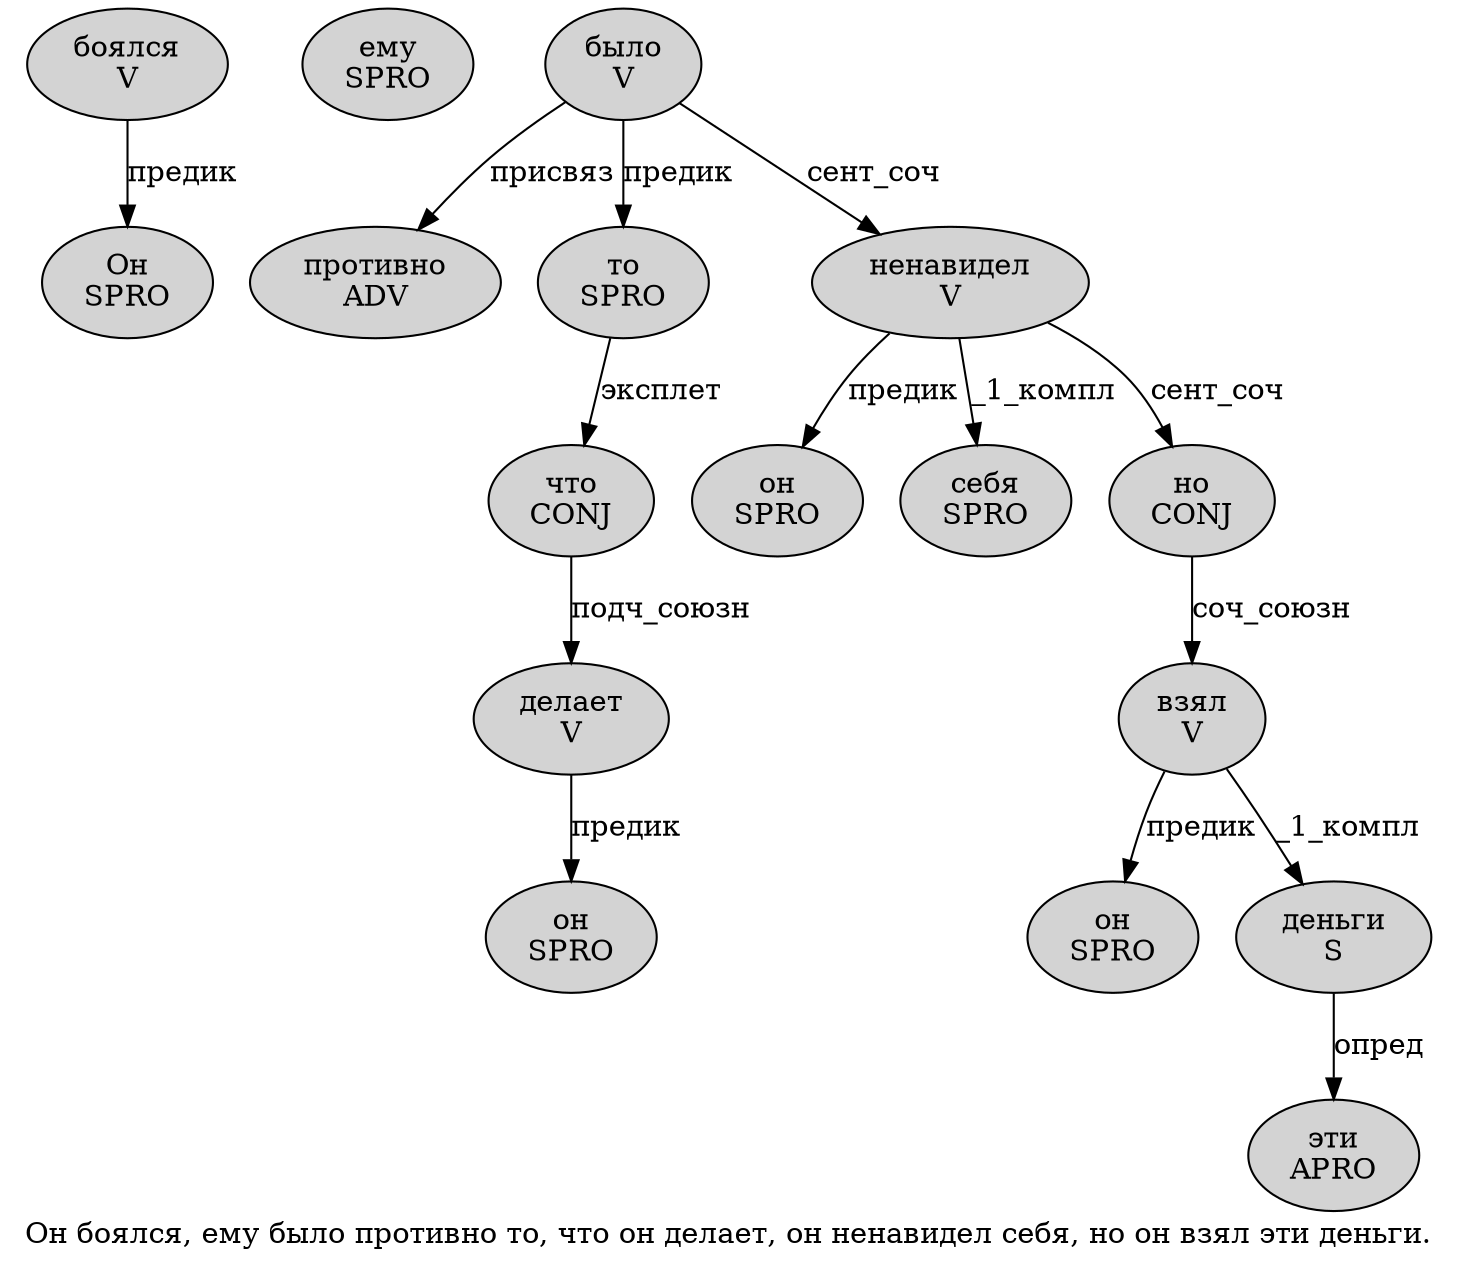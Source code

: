 digraph SENTENCE_1385 {
	graph [label="Он боялся, ему было противно то, что он делает, он ненавидел себя, но он взял эти деньги."]
	node [style=filled]
		0 [label="Он
SPRO" color="" fillcolor=lightgray penwidth=1 shape=ellipse]
		1 [label="боялся
V" color="" fillcolor=lightgray penwidth=1 shape=ellipse]
		3 [label="ему
SPRO" color="" fillcolor=lightgray penwidth=1 shape=ellipse]
		4 [label="было
V" color="" fillcolor=lightgray penwidth=1 shape=ellipse]
		5 [label="противно
ADV" color="" fillcolor=lightgray penwidth=1 shape=ellipse]
		6 [label="то
SPRO" color="" fillcolor=lightgray penwidth=1 shape=ellipse]
		8 [label="что
CONJ" color="" fillcolor=lightgray penwidth=1 shape=ellipse]
		9 [label="он
SPRO" color="" fillcolor=lightgray penwidth=1 shape=ellipse]
		10 [label="делает
V" color="" fillcolor=lightgray penwidth=1 shape=ellipse]
		12 [label="он
SPRO" color="" fillcolor=lightgray penwidth=1 shape=ellipse]
		13 [label="ненавидел
V" color="" fillcolor=lightgray penwidth=1 shape=ellipse]
		14 [label="себя
SPRO" color="" fillcolor=lightgray penwidth=1 shape=ellipse]
		16 [label="но
CONJ" color="" fillcolor=lightgray penwidth=1 shape=ellipse]
		17 [label="он
SPRO" color="" fillcolor=lightgray penwidth=1 shape=ellipse]
		18 [label="взял
V" color="" fillcolor=lightgray penwidth=1 shape=ellipse]
		19 [label="эти
APRO" color="" fillcolor=lightgray penwidth=1 shape=ellipse]
		20 [label="деньги
S" color="" fillcolor=lightgray penwidth=1 shape=ellipse]
			13 -> 12 [label="предик"]
			13 -> 14 [label="_1_компл"]
			13 -> 16 [label="сент_соч"]
			18 -> 17 [label="предик"]
			18 -> 20 [label="_1_компл"]
			16 -> 18 [label="соч_союзн"]
			8 -> 10 [label="подч_союзн"]
			4 -> 5 [label="присвяз"]
			4 -> 6 [label="предик"]
			4 -> 13 [label="сент_соч"]
			20 -> 19 [label="опред"]
			6 -> 8 [label="эксплет"]
			10 -> 9 [label="предик"]
			1 -> 0 [label="предик"]
}